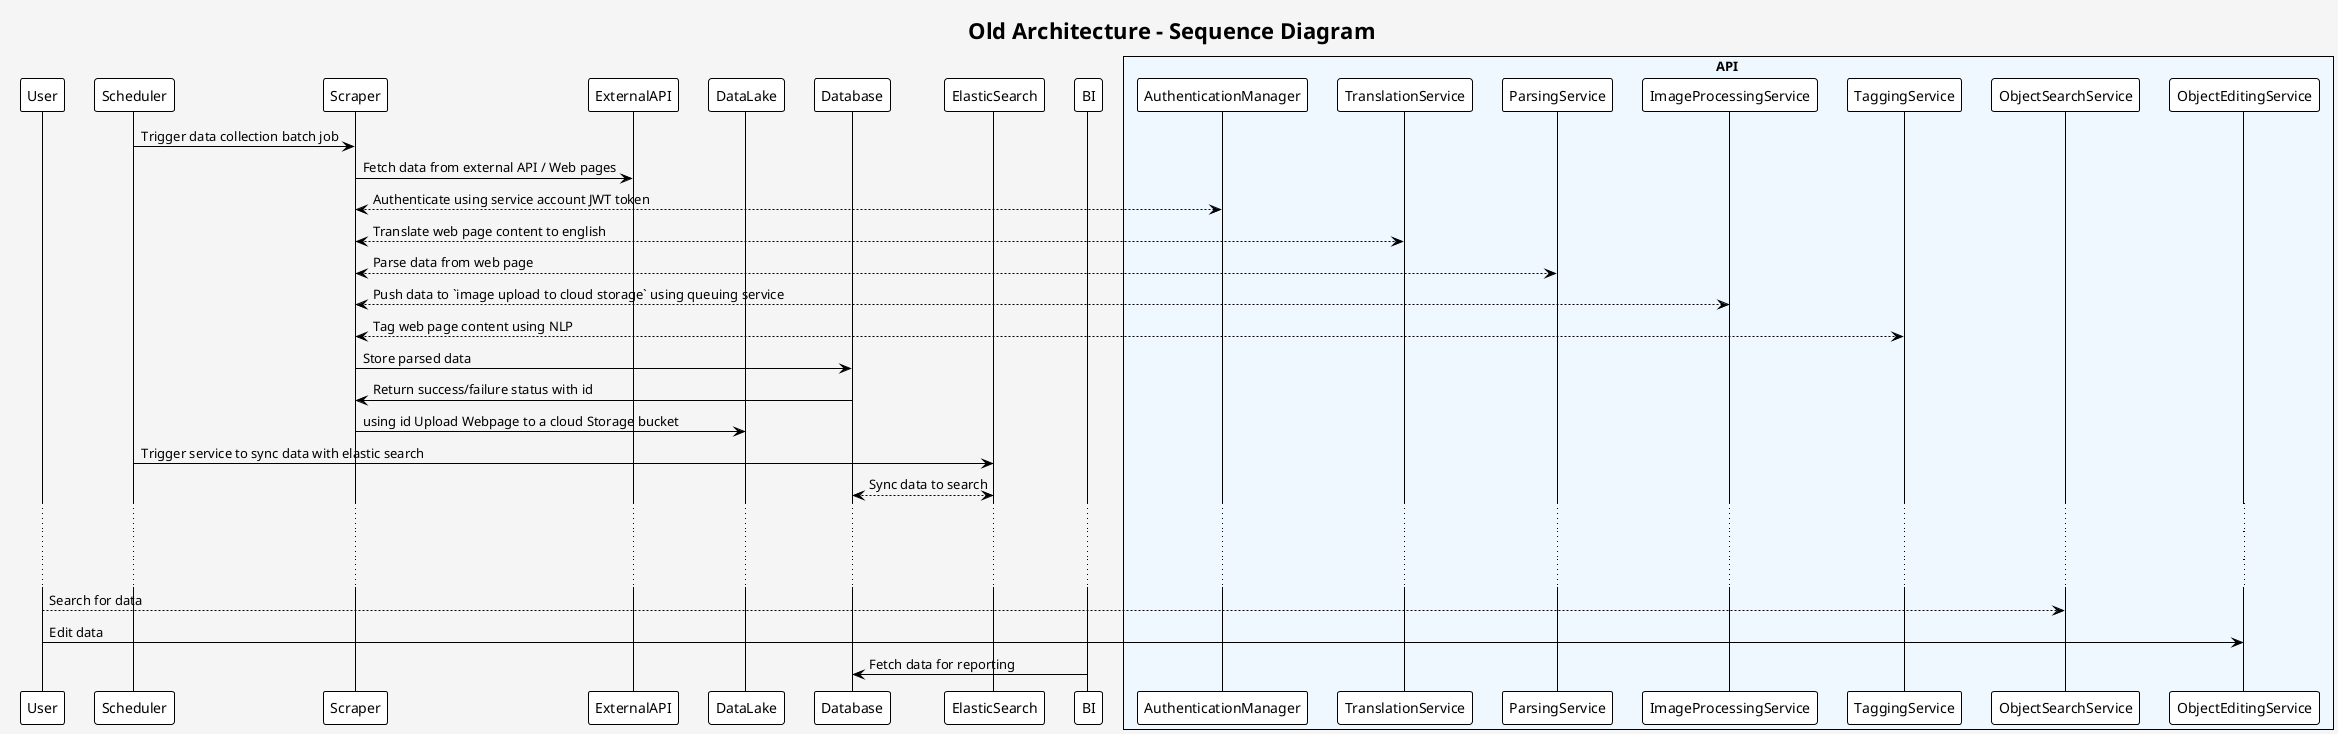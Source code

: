 @startuml Old Architecture - Sequence Diagram
!theme plain
skinparam backgroundColor #F5F5F5

title Old Architecture - Sequence Diagram

participant User
participant Scheduler
participant Scraper
participant ExternalAPI
participant DataLake
participant Database
participant ElasticSearch
participant BI

box API #aliceblue
    participant AuthenticationManager
    participant TranslationService
    participant ParsingService
    participant ImageProcessingService
    participant TaggingService
    participant ObjectSearchService
    participant ObjectEditingService
end box

Scheduler -> Scraper: Trigger data collection batch job
Scraper -> ExternalAPI: Fetch data from external API / Web pages
Scraper <--> AuthenticationManager: Authenticate using service account JWT token
Scraper <--> TranslationService: Translate web page content to english
Scraper <--> ParsingService: Parse data from web page
Scraper <--> ImageProcessingService: Push data to `image upload to cloud storage` using queuing service
Scraper <--> TaggingService: Tag web page content using NLP
Scraper -> Database: Store parsed data
Scraper <- Database: Return success/failure status with id
Scraper -> DataLake: using id Upload Webpage to a cloud Storage bucket
Scheduler -> ElasticSearch: Trigger service to sync data with elastic search 
ElasticSearch <--> Database: Sync data to search
...
...
...

User --> ObjectSearchService: Search for data
User -> ObjectEditingService: Edit data
BI -> Database: Fetch data for reporting

@enduml
